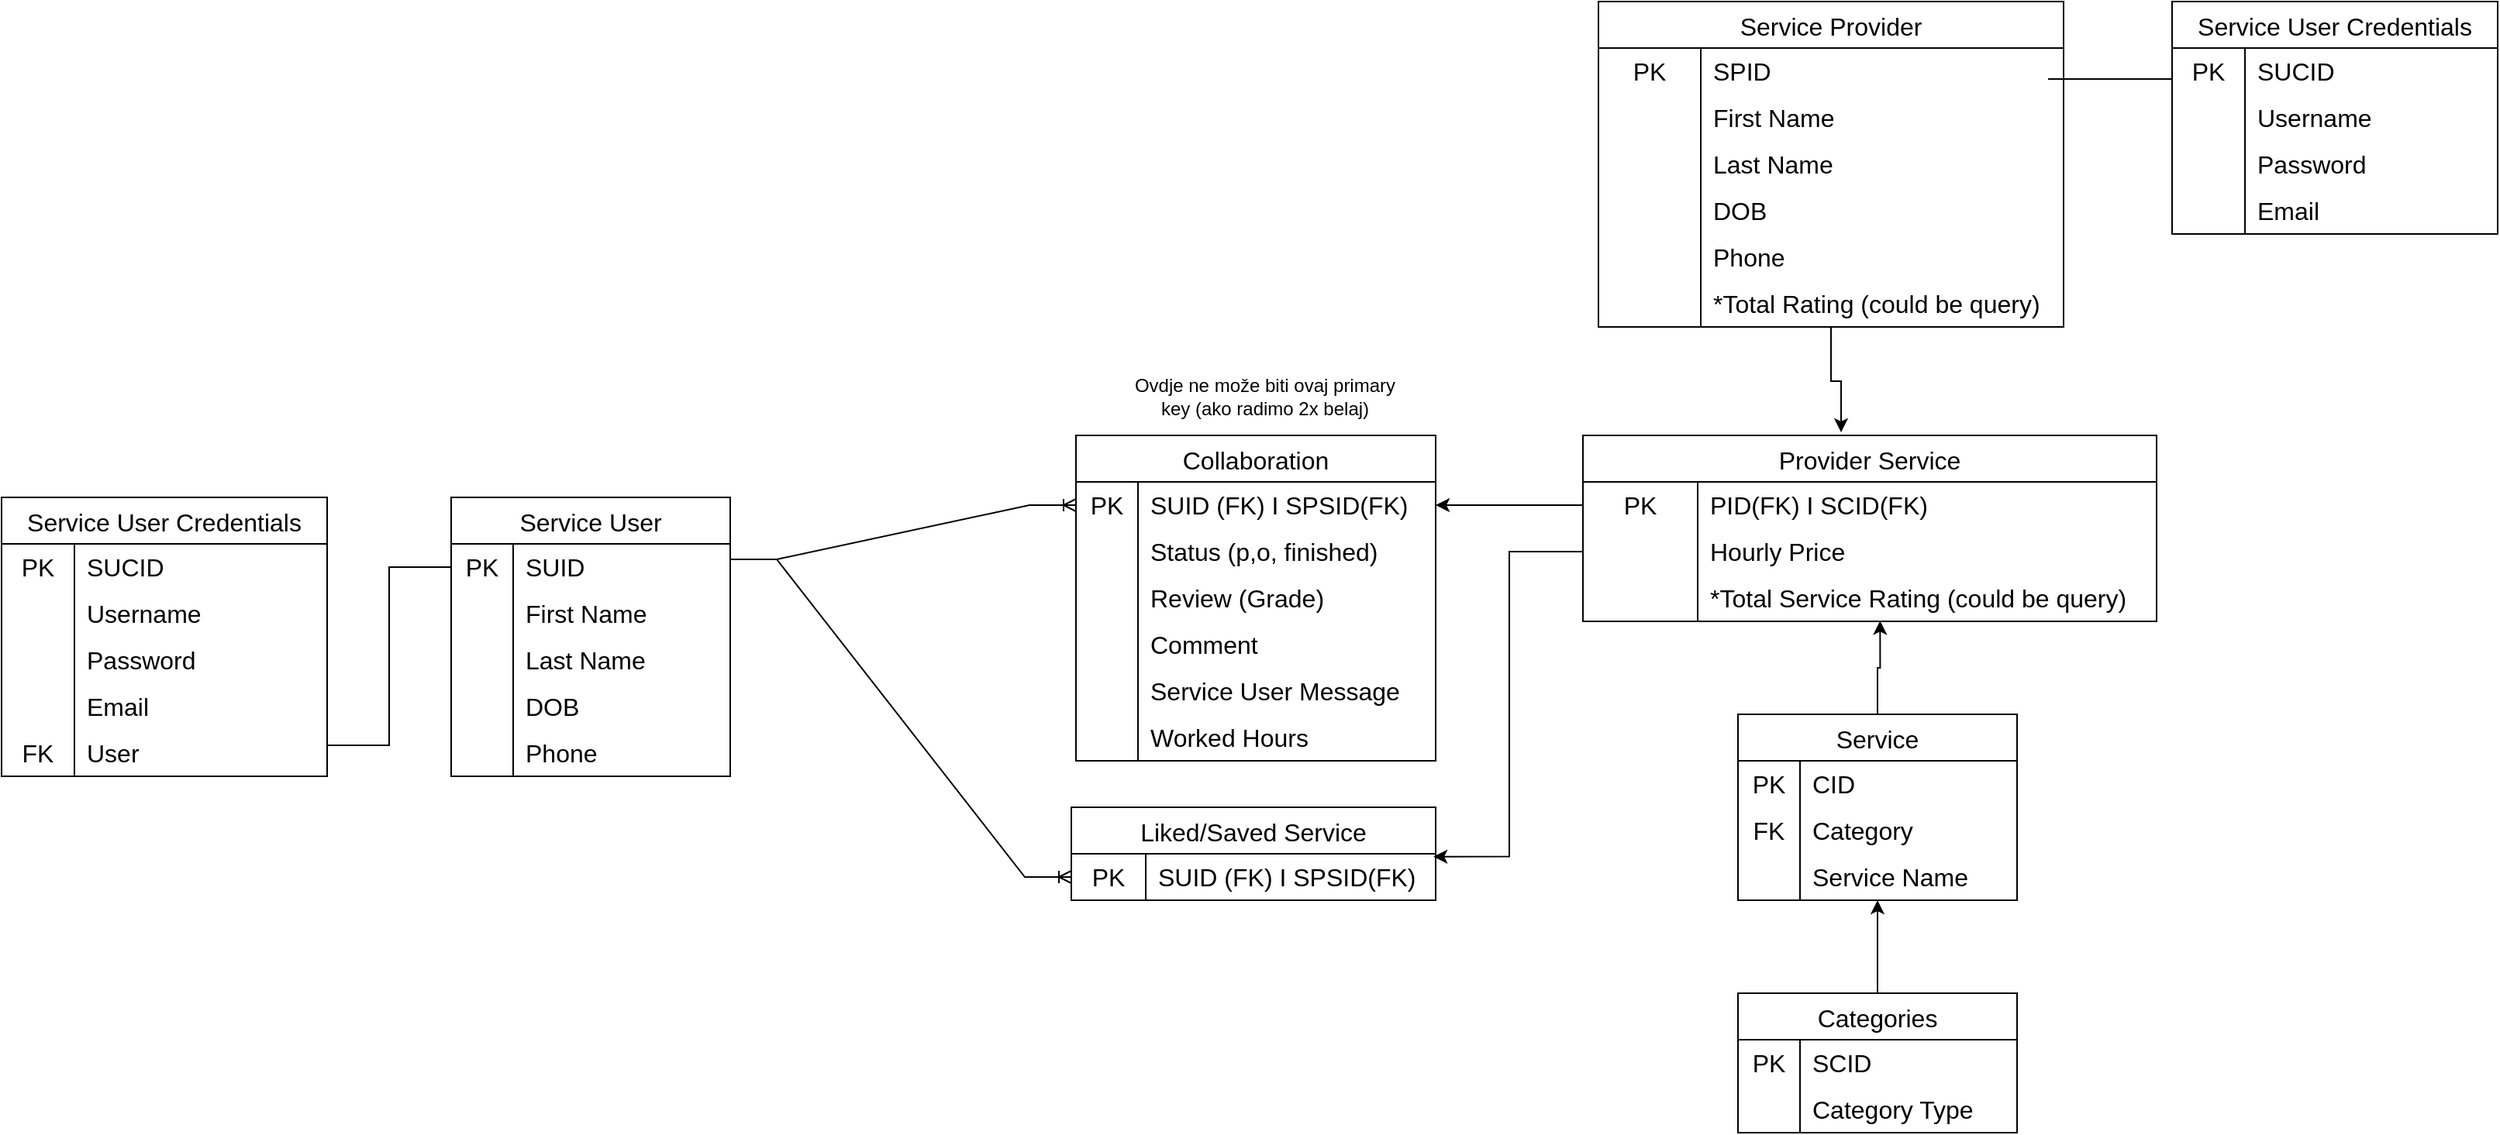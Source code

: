 <mxfile version="24.2.1" type="github">
  <diagram name="Page-1" id="pP7_ewWohEWiiuxiV4lQ">
    <mxGraphModel dx="2537" dy="878" grid="1" gridSize="10" guides="1" tooltips="1" connect="1" arrows="1" fold="1" page="1" pageScale="1" pageWidth="850" pageHeight="1100" math="0" shadow="0">
      <root>
        <mxCell id="0" />
        <mxCell id="1" parent="0" />
        <mxCell id="aMbDUAloe1_uIRCToHDc-1" value="Service User" style="shape=table;startSize=30;container=1;collapsible=0;childLayout=tableLayout;fixedRows=1;rowLines=0;fontStyle=0;strokeColor=default;fontSize=16;" parent="1" vertex="1">
          <mxGeometry x="-120" y="320" width="180" height="180" as="geometry" />
        </mxCell>
        <mxCell id="aMbDUAloe1_uIRCToHDc-2" value="" style="shape=tableRow;horizontal=0;startSize=0;swimlaneHead=0;swimlaneBody=0;top=0;left=0;bottom=0;right=0;collapsible=0;dropTarget=0;fillColor=none;points=[[0,0.5],[1,0.5]];portConstraint=eastwest;strokeColor=inherit;fontSize=16;" parent="aMbDUAloe1_uIRCToHDc-1" vertex="1">
          <mxGeometry y="30" width="180" height="30" as="geometry" />
        </mxCell>
        <mxCell id="aMbDUAloe1_uIRCToHDc-3" value="PK" style="shape=partialRectangle;html=1;whiteSpace=wrap;connectable=0;fillColor=none;top=0;left=0;bottom=0;right=0;overflow=hidden;pointerEvents=1;strokeColor=inherit;fontSize=16;" parent="aMbDUAloe1_uIRCToHDc-2" vertex="1">
          <mxGeometry width="40" height="30" as="geometry">
            <mxRectangle width="40" height="30" as="alternateBounds" />
          </mxGeometry>
        </mxCell>
        <mxCell id="aMbDUAloe1_uIRCToHDc-4" value="SUID" style="shape=partialRectangle;html=1;whiteSpace=wrap;connectable=0;fillColor=none;top=0;left=0;bottom=0;right=0;align=left;spacingLeft=6;overflow=hidden;strokeColor=inherit;fontSize=16;" parent="aMbDUAloe1_uIRCToHDc-2" vertex="1">
          <mxGeometry x="40" width="140" height="30" as="geometry">
            <mxRectangle width="140" height="30" as="alternateBounds" />
          </mxGeometry>
        </mxCell>
        <mxCell id="aMbDUAloe1_uIRCToHDc-5" value="" style="shape=tableRow;horizontal=0;startSize=0;swimlaneHead=0;swimlaneBody=0;top=0;left=0;bottom=0;right=0;collapsible=0;dropTarget=0;fillColor=none;points=[[0,0.5],[1,0.5]];portConstraint=eastwest;strokeColor=inherit;fontSize=16;" parent="aMbDUAloe1_uIRCToHDc-1" vertex="1">
          <mxGeometry y="60" width="180" height="30" as="geometry" />
        </mxCell>
        <mxCell id="aMbDUAloe1_uIRCToHDc-6" value="" style="shape=partialRectangle;html=1;whiteSpace=wrap;connectable=0;fillColor=none;top=0;left=0;bottom=0;right=0;overflow=hidden;strokeColor=inherit;fontSize=16;" parent="aMbDUAloe1_uIRCToHDc-5" vertex="1">
          <mxGeometry width="40" height="30" as="geometry">
            <mxRectangle width="40" height="30" as="alternateBounds" />
          </mxGeometry>
        </mxCell>
        <mxCell id="aMbDUAloe1_uIRCToHDc-7" value="First Name" style="shape=partialRectangle;html=1;whiteSpace=wrap;connectable=0;fillColor=none;top=0;left=0;bottom=0;right=0;align=left;spacingLeft=6;overflow=hidden;strokeColor=inherit;fontSize=16;" parent="aMbDUAloe1_uIRCToHDc-5" vertex="1">
          <mxGeometry x="40" width="140" height="30" as="geometry">
            <mxRectangle width="140" height="30" as="alternateBounds" />
          </mxGeometry>
        </mxCell>
        <mxCell id="aMbDUAloe1_uIRCToHDc-8" value="" style="shape=tableRow;horizontal=0;startSize=0;swimlaneHead=0;swimlaneBody=0;top=0;left=0;bottom=0;right=0;collapsible=0;dropTarget=0;fillColor=none;points=[[0,0.5],[1,0.5]];portConstraint=eastwest;strokeColor=inherit;fontSize=16;" parent="aMbDUAloe1_uIRCToHDc-1" vertex="1">
          <mxGeometry y="90" width="180" height="30" as="geometry" />
        </mxCell>
        <mxCell id="aMbDUAloe1_uIRCToHDc-9" value="" style="shape=partialRectangle;html=1;whiteSpace=wrap;connectable=0;fillColor=none;top=0;left=0;bottom=0;right=0;overflow=hidden;strokeColor=inherit;fontSize=16;" parent="aMbDUAloe1_uIRCToHDc-8" vertex="1">
          <mxGeometry width="40" height="30" as="geometry">
            <mxRectangle width="40" height="30" as="alternateBounds" />
          </mxGeometry>
        </mxCell>
        <mxCell id="aMbDUAloe1_uIRCToHDc-10" value="Last Name" style="shape=partialRectangle;html=1;whiteSpace=wrap;connectable=0;fillColor=none;top=0;left=0;bottom=0;right=0;align=left;spacingLeft=6;overflow=hidden;strokeColor=inherit;fontSize=16;" parent="aMbDUAloe1_uIRCToHDc-8" vertex="1">
          <mxGeometry x="40" width="140" height="30" as="geometry">
            <mxRectangle width="140" height="30" as="alternateBounds" />
          </mxGeometry>
        </mxCell>
        <mxCell id="aMbDUAloe1_uIRCToHDc-160" value="" style="shape=tableRow;horizontal=0;startSize=0;swimlaneHead=0;swimlaneBody=0;top=0;left=0;bottom=0;right=0;collapsible=0;dropTarget=0;fillColor=none;points=[[0,0.5],[1,0.5]];portConstraint=eastwest;strokeColor=inherit;fontSize=16;" parent="aMbDUAloe1_uIRCToHDc-1" vertex="1">
          <mxGeometry y="120" width="180" height="30" as="geometry" />
        </mxCell>
        <mxCell id="aMbDUAloe1_uIRCToHDc-161" value="" style="shape=partialRectangle;html=1;whiteSpace=wrap;connectable=0;fillColor=none;top=0;left=0;bottom=0;right=0;overflow=hidden;strokeColor=inherit;fontSize=16;" parent="aMbDUAloe1_uIRCToHDc-160" vertex="1">
          <mxGeometry width="40" height="30" as="geometry">
            <mxRectangle width="40" height="30" as="alternateBounds" />
          </mxGeometry>
        </mxCell>
        <mxCell id="aMbDUAloe1_uIRCToHDc-162" value="DOB" style="shape=partialRectangle;html=1;whiteSpace=wrap;connectable=0;fillColor=none;top=0;left=0;bottom=0;right=0;align=left;spacingLeft=6;overflow=hidden;strokeColor=inherit;fontSize=16;" parent="aMbDUAloe1_uIRCToHDc-160" vertex="1">
          <mxGeometry x="40" width="140" height="30" as="geometry">
            <mxRectangle width="140" height="30" as="alternateBounds" />
          </mxGeometry>
        </mxCell>
        <mxCell id="aMbDUAloe1_uIRCToHDc-180" style="shape=tableRow;horizontal=0;startSize=0;swimlaneHead=0;swimlaneBody=0;top=0;left=0;bottom=0;right=0;collapsible=0;dropTarget=0;fillColor=none;points=[[0,0.5],[1,0.5]];portConstraint=eastwest;strokeColor=inherit;fontSize=16;" parent="aMbDUAloe1_uIRCToHDc-1" vertex="1">
          <mxGeometry y="150" width="180" height="30" as="geometry" />
        </mxCell>
        <mxCell id="aMbDUAloe1_uIRCToHDc-181" style="shape=partialRectangle;html=1;whiteSpace=wrap;connectable=0;fillColor=none;top=0;left=0;bottom=0;right=0;overflow=hidden;strokeColor=inherit;fontSize=16;" parent="aMbDUAloe1_uIRCToHDc-180" vertex="1">
          <mxGeometry width="40" height="30" as="geometry">
            <mxRectangle width="40" height="30" as="alternateBounds" />
          </mxGeometry>
        </mxCell>
        <mxCell id="aMbDUAloe1_uIRCToHDc-182" value="Phone" style="shape=partialRectangle;html=1;whiteSpace=wrap;connectable=0;fillColor=none;top=0;left=0;bottom=0;right=0;align=left;spacingLeft=6;overflow=hidden;strokeColor=inherit;fontSize=16;" parent="aMbDUAloe1_uIRCToHDc-180" vertex="1">
          <mxGeometry x="40" width="140" height="30" as="geometry">
            <mxRectangle width="140" height="30" as="alternateBounds" />
          </mxGeometry>
        </mxCell>
        <mxCell id="aMbDUAloe1_uIRCToHDc-11" value="Service Provider" style="shape=table;startSize=30;container=1;collapsible=0;childLayout=tableLayout;fixedRows=1;rowLines=0;fontStyle=0;strokeColor=default;fontSize=16;" parent="1" vertex="1">
          <mxGeometry x="620" width="300" height="210" as="geometry" />
        </mxCell>
        <mxCell id="aMbDUAloe1_uIRCToHDc-12" value="" style="shape=tableRow;horizontal=0;startSize=0;swimlaneHead=0;swimlaneBody=0;top=0;left=0;bottom=0;right=0;collapsible=0;dropTarget=0;fillColor=none;points=[[0,0.5],[1,0.5]];portConstraint=eastwest;strokeColor=inherit;fontSize=16;" parent="aMbDUAloe1_uIRCToHDc-11" vertex="1">
          <mxGeometry y="30" width="300" height="30" as="geometry" />
        </mxCell>
        <mxCell id="aMbDUAloe1_uIRCToHDc-13" value="PK" style="shape=partialRectangle;html=1;whiteSpace=wrap;connectable=0;fillColor=none;top=0;left=0;bottom=0;right=0;overflow=hidden;pointerEvents=1;strokeColor=inherit;fontSize=16;" parent="aMbDUAloe1_uIRCToHDc-12" vertex="1">
          <mxGeometry width="66" height="30" as="geometry">
            <mxRectangle width="66" height="30" as="alternateBounds" />
          </mxGeometry>
        </mxCell>
        <mxCell id="aMbDUAloe1_uIRCToHDc-14" value="SPID" style="shape=partialRectangle;html=1;whiteSpace=wrap;connectable=0;fillColor=none;top=0;left=0;bottom=0;right=0;align=left;spacingLeft=6;overflow=hidden;strokeColor=inherit;fontSize=16;" parent="aMbDUAloe1_uIRCToHDc-12" vertex="1">
          <mxGeometry x="66" width="234" height="30" as="geometry">
            <mxRectangle width="234" height="30" as="alternateBounds" />
          </mxGeometry>
        </mxCell>
        <mxCell id="aMbDUAloe1_uIRCToHDc-15" value="" style="shape=tableRow;horizontal=0;startSize=0;swimlaneHead=0;swimlaneBody=0;top=0;left=0;bottom=0;right=0;collapsible=0;dropTarget=0;fillColor=none;points=[[0,0.5],[1,0.5]];portConstraint=eastwest;strokeColor=inherit;fontSize=16;" parent="aMbDUAloe1_uIRCToHDc-11" vertex="1">
          <mxGeometry y="60" width="300" height="30" as="geometry" />
        </mxCell>
        <mxCell id="aMbDUAloe1_uIRCToHDc-16" value="" style="shape=partialRectangle;html=1;whiteSpace=wrap;connectable=0;fillColor=none;top=0;left=0;bottom=0;right=0;overflow=hidden;strokeColor=inherit;fontSize=16;" parent="aMbDUAloe1_uIRCToHDc-15" vertex="1">
          <mxGeometry width="66" height="30" as="geometry">
            <mxRectangle width="66" height="30" as="alternateBounds" />
          </mxGeometry>
        </mxCell>
        <mxCell id="aMbDUAloe1_uIRCToHDc-17" value="First Name" style="shape=partialRectangle;html=1;whiteSpace=wrap;connectable=0;fillColor=none;top=0;left=0;bottom=0;right=0;align=left;spacingLeft=6;overflow=hidden;strokeColor=inherit;fontSize=16;" parent="aMbDUAloe1_uIRCToHDc-15" vertex="1">
          <mxGeometry x="66" width="234" height="30" as="geometry">
            <mxRectangle width="234" height="30" as="alternateBounds" />
          </mxGeometry>
        </mxCell>
        <mxCell id="aMbDUAloe1_uIRCToHDc-18" value="" style="shape=tableRow;horizontal=0;startSize=0;swimlaneHead=0;swimlaneBody=0;top=0;left=0;bottom=0;right=0;collapsible=0;dropTarget=0;fillColor=none;points=[[0,0.5],[1,0.5]];portConstraint=eastwest;strokeColor=inherit;fontSize=16;" parent="aMbDUAloe1_uIRCToHDc-11" vertex="1">
          <mxGeometry y="90" width="300" height="30" as="geometry" />
        </mxCell>
        <mxCell id="aMbDUAloe1_uIRCToHDc-19" value="" style="shape=partialRectangle;html=1;whiteSpace=wrap;connectable=0;fillColor=none;top=0;left=0;bottom=0;right=0;overflow=hidden;strokeColor=inherit;fontSize=16;" parent="aMbDUAloe1_uIRCToHDc-18" vertex="1">
          <mxGeometry width="66" height="30" as="geometry">
            <mxRectangle width="66" height="30" as="alternateBounds" />
          </mxGeometry>
        </mxCell>
        <mxCell id="aMbDUAloe1_uIRCToHDc-20" value="Last Name" style="shape=partialRectangle;html=1;whiteSpace=wrap;connectable=0;fillColor=none;top=0;left=0;bottom=0;right=0;align=left;spacingLeft=6;overflow=hidden;strokeColor=inherit;fontSize=16;" parent="aMbDUAloe1_uIRCToHDc-18" vertex="1">
          <mxGeometry x="66" width="234" height="30" as="geometry">
            <mxRectangle width="234" height="30" as="alternateBounds" />
          </mxGeometry>
        </mxCell>
        <mxCell id="aMbDUAloe1_uIRCToHDc-259" style="shape=tableRow;horizontal=0;startSize=0;swimlaneHead=0;swimlaneBody=0;top=0;left=0;bottom=0;right=0;collapsible=0;dropTarget=0;fillColor=none;points=[[0,0.5],[1,0.5]];portConstraint=eastwest;strokeColor=inherit;fontSize=16;" parent="aMbDUAloe1_uIRCToHDc-11" vertex="1">
          <mxGeometry y="120" width="300" height="30" as="geometry" />
        </mxCell>
        <mxCell id="aMbDUAloe1_uIRCToHDc-260" style="shape=partialRectangle;html=1;whiteSpace=wrap;connectable=0;fillColor=none;top=0;left=0;bottom=0;right=0;overflow=hidden;strokeColor=inherit;fontSize=16;" parent="aMbDUAloe1_uIRCToHDc-259" vertex="1">
          <mxGeometry width="66" height="30" as="geometry">
            <mxRectangle width="66" height="30" as="alternateBounds" />
          </mxGeometry>
        </mxCell>
        <mxCell id="aMbDUAloe1_uIRCToHDc-261" value="DOB" style="shape=partialRectangle;html=1;whiteSpace=wrap;connectable=0;fillColor=none;top=0;left=0;bottom=0;right=0;align=left;spacingLeft=6;overflow=hidden;strokeColor=inherit;fontSize=16;" parent="aMbDUAloe1_uIRCToHDc-259" vertex="1">
          <mxGeometry x="66" width="234" height="30" as="geometry">
            <mxRectangle width="234" height="30" as="alternateBounds" />
          </mxGeometry>
        </mxCell>
        <mxCell id="aMbDUAloe1_uIRCToHDc-262" style="shape=tableRow;horizontal=0;startSize=0;swimlaneHead=0;swimlaneBody=0;top=0;left=0;bottom=0;right=0;collapsible=0;dropTarget=0;fillColor=none;points=[[0,0.5],[1,0.5]];portConstraint=eastwest;strokeColor=inherit;fontSize=16;" parent="aMbDUAloe1_uIRCToHDc-11" vertex="1">
          <mxGeometry y="150" width="300" height="30" as="geometry" />
        </mxCell>
        <mxCell id="aMbDUAloe1_uIRCToHDc-263" style="shape=partialRectangle;html=1;whiteSpace=wrap;connectable=0;fillColor=none;top=0;left=0;bottom=0;right=0;overflow=hidden;strokeColor=inherit;fontSize=16;" parent="aMbDUAloe1_uIRCToHDc-262" vertex="1">
          <mxGeometry width="66" height="30" as="geometry">
            <mxRectangle width="66" height="30" as="alternateBounds" />
          </mxGeometry>
        </mxCell>
        <mxCell id="aMbDUAloe1_uIRCToHDc-264" value="Phone" style="shape=partialRectangle;html=1;whiteSpace=wrap;connectable=0;fillColor=none;top=0;left=0;bottom=0;right=0;align=left;spacingLeft=6;overflow=hidden;strokeColor=inherit;fontSize=16;" parent="aMbDUAloe1_uIRCToHDc-262" vertex="1">
          <mxGeometry x="66" width="234" height="30" as="geometry">
            <mxRectangle width="234" height="30" as="alternateBounds" />
          </mxGeometry>
        </mxCell>
        <mxCell id="aMbDUAloe1_uIRCToHDc-265" style="shape=tableRow;horizontal=0;startSize=0;swimlaneHead=0;swimlaneBody=0;top=0;left=0;bottom=0;right=0;collapsible=0;dropTarget=0;fillColor=none;points=[[0,0.5],[1,0.5]];portConstraint=eastwest;strokeColor=inherit;fontSize=16;" parent="aMbDUAloe1_uIRCToHDc-11" vertex="1">
          <mxGeometry y="180" width="300" height="30" as="geometry" />
        </mxCell>
        <mxCell id="aMbDUAloe1_uIRCToHDc-266" style="shape=partialRectangle;html=1;whiteSpace=wrap;connectable=0;fillColor=none;top=0;left=0;bottom=0;right=0;overflow=hidden;strokeColor=inherit;fontSize=16;" parent="aMbDUAloe1_uIRCToHDc-265" vertex="1">
          <mxGeometry width="66" height="30" as="geometry">
            <mxRectangle width="66" height="30" as="alternateBounds" />
          </mxGeometry>
        </mxCell>
        <mxCell id="aMbDUAloe1_uIRCToHDc-267" value="*Total Rating (could be query)" style="shape=partialRectangle;html=1;whiteSpace=wrap;connectable=0;fillColor=none;top=0;left=0;bottom=0;right=0;align=left;spacingLeft=6;overflow=hidden;strokeColor=inherit;fontSize=16;" parent="aMbDUAloe1_uIRCToHDc-265" vertex="1">
          <mxGeometry x="66" width="234" height="30" as="geometry">
            <mxRectangle width="234" height="30" as="alternateBounds" />
          </mxGeometry>
        </mxCell>
        <mxCell id="aMbDUAloe1_uIRCToHDc-34" value="Categories" style="shape=table;startSize=30;container=1;collapsible=0;childLayout=tableLayout;fixedRows=1;rowLines=0;fontStyle=0;strokeColor=default;fontSize=16;" parent="1" vertex="1">
          <mxGeometry x="710" y="640" width="180" height="90" as="geometry" />
        </mxCell>
        <mxCell id="aMbDUAloe1_uIRCToHDc-35" value="" style="shape=tableRow;horizontal=0;startSize=0;swimlaneHead=0;swimlaneBody=0;top=0;left=0;bottom=0;right=0;collapsible=0;dropTarget=0;fillColor=none;points=[[0,0.5],[1,0.5]];portConstraint=eastwest;strokeColor=inherit;fontSize=16;" parent="aMbDUAloe1_uIRCToHDc-34" vertex="1">
          <mxGeometry y="30" width="180" height="30" as="geometry" />
        </mxCell>
        <mxCell id="aMbDUAloe1_uIRCToHDc-36" value="PK" style="shape=partialRectangle;html=1;whiteSpace=wrap;connectable=0;fillColor=none;top=0;left=0;bottom=0;right=0;overflow=hidden;pointerEvents=1;strokeColor=inherit;fontSize=16;" parent="aMbDUAloe1_uIRCToHDc-35" vertex="1">
          <mxGeometry width="40" height="30" as="geometry">
            <mxRectangle width="40" height="30" as="alternateBounds" />
          </mxGeometry>
        </mxCell>
        <mxCell id="aMbDUAloe1_uIRCToHDc-37" value="SCID" style="shape=partialRectangle;html=1;whiteSpace=wrap;connectable=0;fillColor=none;top=0;left=0;bottom=0;right=0;align=left;spacingLeft=6;overflow=hidden;strokeColor=inherit;fontSize=16;" parent="aMbDUAloe1_uIRCToHDc-35" vertex="1">
          <mxGeometry x="40" width="140" height="30" as="geometry">
            <mxRectangle width="140" height="30" as="alternateBounds" />
          </mxGeometry>
        </mxCell>
        <mxCell id="aMbDUAloe1_uIRCToHDc-38" value="" style="shape=tableRow;horizontal=0;startSize=0;swimlaneHead=0;swimlaneBody=0;top=0;left=0;bottom=0;right=0;collapsible=0;dropTarget=0;fillColor=none;points=[[0,0.5],[1,0.5]];portConstraint=eastwest;strokeColor=inherit;fontSize=16;" parent="aMbDUAloe1_uIRCToHDc-34" vertex="1">
          <mxGeometry y="60" width="180" height="30" as="geometry" />
        </mxCell>
        <mxCell id="aMbDUAloe1_uIRCToHDc-39" value="" style="shape=partialRectangle;html=1;whiteSpace=wrap;connectable=0;fillColor=none;top=0;left=0;bottom=0;right=0;overflow=hidden;strokeColor=inherit;fontSize=16;" parent="aMbDUAloe1_uIRCToHDc-38" vertex="1">
          <mxGeometry width="40" height="30" as="geometry">
            <mxRectangle width="40" height="30" as="alternateBounds" />
          </mxGeometry>
        </mxCell>
        <mxCell id="aMbDUAloe1_uIRCToHDc-40" value="Category Type" style="shape=partialRectangle;html=1;whiteSpace=wrap;connectable=0;fillColor=none;top=0;left=0;bottom=0;right=0;align=left;spacingLeft=6;overflow=hidden;strokeColor=inherit;fontSize=16;" parent="aMbDUAloe1_uIRCToHDc-38" vertex="1">
          <mxGeometry x="40" width="140" height="30" as="geometry">
            <mxRectangle width="140" height="30" as="alternateBounds" />
          </mxGeometry>
        </mxCell>
        <mxCell id="aMbDUAloe1_uIRCToHDc-55" value="Provider Service" style="shape=table;startSize=30;container=1;collapsible=0;childLayout=tableLayout;fixedRows=1;rowLines=0;fontStyle=0;strokeColor=default;fontSize=16;" parent="1" vertex="1">
          <mxGeometry x="610" y="280" width="370" height="120" as="geometry" />
        </mxCell>
        <mxCell id="aMbDUAloe1_uIRCToHDc-56" value="" style="shape=tableRow;horizontal=0;startSize=0;swimlaneHead=0;swimlaneBody=0;top=0;left=0;bottom=0;right=0;collapsible=0;dropTarget=0;fillColor=none;points=[[0,0.5],[1,0.5]];portConstraint=eastwest;strokeColor=inherit;fontSize=16;" parent="aMbDUAloe1_uIRCToHDc-55" vertex="1">
          <mxGeometry y="30" width="370" height="30" as="geometry" />
        </mxCell>
        <mxCell id="aMbDUAloe1_uIRCToHDc-57" value="PK" style="shape=partialRectangle;html=1;whiteSpace=wrap;connectable=0;fillColor=none;top=0;left=0;bottom=0;right=0;overflow=hidden;pointerEvents=1;strokeColor=inherit;fontSize=16;" parent="aMbDUAloe1_uIRCToHDc-56" vertex="1">
          <mxGeometry width="74" height="30" as="geometry">
            <mxRectangle width="74" height="30" as="alternateBounds" />
          </mxGeometry>
        </mxCell>
        <mxCell id="aMbDUAloe1_uIRCToHDc-58" value="PID(FK) I SCID(FK)&amp;nbsp;" style="shape=partialRectangle;html=1;whiteSpace=wrap;connectable=0;fillColor=none;top=0;left=0;bottom=0;right=0;align=left;spacingLeft=6;overflow=hidden;strokeColor=inherit;fontSize=16;" parent="aMbDUAloe1_uIRCToHDc-56" vertex="1">
          <mxGeometry x="74" width="296" height="30" as="geometry">
            <mxRectangle width="296" height="30" as="alternateBounds" />
          </mxGeometry>
        </mxCell>
        <mxCell id="aMbDUAloe1_uIRCToHDc-59" value="" style="shape=tableRow;horizontal=0;startSize=0;swimlaneHead=0;swimlaneBody=0;top=0;left=0;bottom=0;right=0;collapsible=0;dropTarget=0;fillColor=none;points=[[0,0.5],[1,0.5]];portConstraint=eastwest;strokeColor=inherit;fontSize=16;" parent="aMbDUAloe1_uIRCToHDc-55" vertex="1">
          <mxGeometry y="60" width="370" height="30" as="geometry" />
        </mxCell>
        <mxCell id="aMbDUAloe1_uIRCToHDc-60" value="" style="shape=partialRectangle;html=1;whiteSpace=wrap;connectable=0;fillColor=none;top=0;left=0;bottom=0;right=0;overflow=hidden;strokeColor=inherit;fontSize=16;" parent="aMbDUAloe1_uIRCToHDc-59" vertex="1">
          <mxGeometry width="74" height="30" as="geometry">
            <mxRectangle width="74" height="30" as="alternateBounds" />
          </mxGeometry>
        </mxCell>
        <mxCell id="aMbDUAloe1_uIRCToHDc-61" value="Hourly Price" style="shape=partialRectangle;html=1;whiteSpace=wrap;connectable=0;fillColor=none;top=0;left=0;bottom=0;right=0;align=left;spacingLeft=6;overflow=hidden;strokeColor=inherit;fontSize=16;" parent="aMbDUAloe1_uIRCToHDc-59" vertex="1">
          <mxGeometry x="74" width="296" height="30" as="geometry">
            <mxRectangle width="296" height="30" as="alternateBounds" />
          </mxGeometry>
        </mxCell>
        <mxCell id="aMbDUAloe1_uIRCToHDc-62" value="" style="shape=tableRow;horizontal=0;startSize=0;swimlaneHead=0;swimlaneBody=0;top=0;left=0;bottom=0;right=0;collapsible=0;dropTarget=0;fillColor=none;points=[[0,0.5],[1,0.5]];portConstraint=eastwest;strokeColor=inherit;fontSize=16;" parent="aMbDUAloe1_uIRCToHDc-55" vertex="1">
          <mxGeometry y="90" width="370" height="30" as="geometry" />
        </mxCell>
        <mxCell id="aMbDUAloe1_uIRCToHDc-63" value="" style="shape=partialRectangle;html=1;whiteSpace=wrap;connectable=0;fillColor=none;top=0;left=0;bottom=0;right=0;overflow=hidden;strokeColor=inherit;fontSize=16;" parent="aMbDUAloe1_uIRCToHDc-62" vertex="1">
          <mxGeometry width="74" height="30" as="geometry">
            <mxRectangle width="74" height="30" as="alternateBounds" />
          </mxGeometry>
        </mxCell>
        <mxCell id="aMbDUAloe1_uIRCToHDc-64" value="*Total Service Rating (could be query)" style="shape=partialRectangle;html=1;whiteSpace=wrap;connectable=0;fillColor=none;top=0;left=0;bottom=0;right=0;align=left;spacingLeft=6;overflow=hidden;strokeColor=inherit;fontSize=16;" parent="aMbDUAloe1_uIRCToHDc-62" vertex="1">
          <mxGeometry x="74" width="296" height="30" as="geometry">
            <mxRectangle width="296" height="30" as="alternateBounds" />
          </mxGeometry>
        </mxCell>
        <mxCell id="aMbDUAloe1_uIRCToHDc-65" style="edgeStyle=orthogonalEdgeStyle;rounded=0;orthogonalLoop=1;jettySize=auto;html=1;entryX=0.45;entryY=-0.017;entryDx=0;entryDy=0;entryPerimeter=0;" parent="1" source="aMbDUAloe1_uIRCToHDc-11" target="aMbDUAloe1_uIRCToHDc-55" edge="1">
          <mxGeometry relative="1" as="geometry" />
        </mxCell>
        <mxCell id="aMbDUAloe1_uIRCToHDc-67" value="Liked/Saved Service" style="shape=table;startSize=30;container=1;collapsible=0;childLayout=tableLayout;fixedRows=1;rowLines=0;fontStyle=0;strokeColor=default;fontSize=16;" parent="1" vertex="1">
          <mxGeometry x="280" y="520" width="235" height="60.0" as="geometry" />
        </mxCell>
        <mxCell id="aMbDUAloe1_uIRCToHDc-68" value="" style="shape=tableRow;horizontal=0;startSize=0;swimlaneHead=0;swimlaneBody=0;top=0;left=0;bottom=0;right=0;collapsible=0;dropTarget=0;fillColor=none;points=[[0,0.5],[1,0.5]];portConstraint=eastwest;strokeColor=inherit;fontSize=16;" parent="aMbDUAloe1_uIRCToHDc-67" vertex="1">
          <mxGeometry y="30" width="235" height="30" as="geometry" />
        </mxCell>
        <mxCell id="aMbDUAloe1_uIRCToHDc-69" value="PK" style="shape=partialRectangle;html=1;whiteSpace=wrap;connectable=0;fillColor=none;top=0;left=0;bottom=0;right=0;overflow=hidden;pointerEvents=1;strokeColor=inherit;fontSize=16;" parent="aMbDUAloe1_uIRCToHDc-68" vertex="1">
          <mxGeometry width="48" height="30" as="geometry">
            <mxRectangle width="48" height="30" as="alternateBounds" />
          </mxGeometry>
        </mxCell>
        <mxCell id="aMbDUAloe1_uIRCToHDc-70" value="SUID (FK) I SPSID(FK)" style="shape=partialRectangle;html=1;whiteSpace=wrap;connectable=0;fillColor=none;top=0;left=0;bottom=0;right=0;align=left;spacingLeft=6;overflow=hidden;strokeColor=inherit;fontSize=16;" parent="aMbDUAloe1_uIRCToHDc-68" vertex="1">
          <mxGeometry x="48" width="187" height="30" as="geometry">
            <mxRectangle width="187" height="30" as="alternateBounds" />
          </mxGeometry>
        </mxCell>
        <mxCell id="aMbDUAloe1_uIRCToHDc-80" value="Collaboration" style="shape=table;startSize=30;container=1;collapsible=0;childLayout=tableLayout;fixedRows=1;rowLines=0;fontStyle=0;strokeColor=default;fontSize=16;" parent="1" vertex="1">
          <mxGeometry x="283" y="280" width="232" height="210" as="geometry" />
        </mxCell>
        <mxCell id="aMbDUAloe1_uIRCToHDc-81" value="" style="shape=tableRow;horizontal=0;startSize=0;swimlaneHead=0;swimlaneBody=0;top=0;left=0;bottom=0;right=0;collapsible=0;dropTarget=0;fillColor=none;points=[[0,0.5],[1,0.5]];portConstraint=eastwest;strokeColor=inherit;fontSize=16;" parent="aMbDUAloe1_uIRCToHDc-80" vertex="1">
          <mxGeometry y="30" width="232" height="30" as="geometry" />
        </mxCell>
        <mxCell id="aMbDUAloe1_uIRCToHDc-82" value="PK" style="shape=partialRectangle;html=1;whiteSpace=wrap;connectable=0;fillColor=none;top=0;left=0;bottom=0;right=0;overflow=hidden;pointerEvents=1;strokeColor=inherit;fontSize=16;" parent="aMbDUAloe1_uIRCToHDc-81" vertex="1">
          <mxGeometry width="40" height="30" as="geometry">
            <mxRectangle width="40" height="30" as="alternateBounds" />
          </mxGeometry>
        </mxCell>
        <mxCell id="aMbDUAloe1_uIRCToHDc-83" value="SUID (FK) I SPSID(FK)" style="shape=partialRectangle;html=1;whiteSpace=wrap;connectable=0;fillColor=none;top=0;left=0;bottom=0;right=0;align=left;spacingLeft=6;overflow=hidden;strokeColor=inherit;fontSize=16;" parent="aMbDUAloe1_uIRCToHDc-81" vertex="1">
          <mxGeometry x="40" width="192" height="30" as="geometry">
            <mxRectangle width="192" height="30" as="alternateBounds" />
          </mxGeometry>
        </mxCell>
        <mxCell id="aMbDUAloe1_uIRCToHDc-84" value="" style="shape=tableRow;horizontal=0;startSize=0;swimlaneHead=0;swimlaneBody=0;top=0;left=0;bottom=0;right=0;collapsible=0;dropTarget=0;fillColor=none;points=[[0,0.5],[1,0.5]];portConstraint=eastwest;strokeColor=inherit;fontSize=16;" parent="aMbDUAloe1_uIRCToHDc-80" vertex="1">
          <mxGeometry y="60" width="232" height="30" as="geometry" />
        </mxCell>
        <mxCell id="aMbDUAloe1_uIRCToHDc-85" value="" style="shape=partialRectangle;html=1;whiteSpace=wrap;connectable=0;fillColor=none;top=0;left=0;bottom=0;right=0;overflow=hidden;strokeColor=inherit;fontSize=16;" parent="aMbDUAloe1_uIRCToHDc-84" vertex="1">
          <mxGeometry width="40" height="30" as="geometry">
            <mxRectangle width="40" height="30" as="alternateBounds" />
          </mxGeometry>
        </mxCell>
        <mxCell id="aMbDUAloe1_uIRCToHDc-86" value="Status (p,o, finished)" style="shape=partialRectangle;html=1;whiteSpace=wrap;connectable=0;fillColor=none;top=0;left=0;bottom=0;right=0;align=left;spacingLeft=6;overflow=hidden;strokeColor=inherit;fontSize=16;" parent="aMbDUAloe1_uIRCToHDc-84" vertex="1">
          <mxGeometry x="40" width="192" height="30" as="geometry">
            <mxRectangle width="192" height="30" as="alternateBounds" />
          </mxGeometry>
        </mxCell>
        <mxCell id="aMbDUAloe1_uIRCToHDc-87" value="" style="shape=tableRow;horizontal=0;startSize=0;swimlaneHead=0;swimlaneBody=0;top=0;left=0;bottom=0;right=0;collapsible=0;dropTarget=0;fillColor=none;points=[[0,0.5],[1,0.5]];portConstraint=eastwest;strokeColor=inherit;fontSize=16;" parent="aMbDUAloe1_uIRCToHDc-80" vertex="1">
          <mxGeometry y="90" width="232" height="30" as="geometry" />
        </mxCell>
        <mxCell id="aMbDUAloe1_uIRCToHDc-88" value="" style="shape=partialRectangle;html=1;whiteSpace=wrap;connectable=0;fillColor=none;top=0;left=0;bottom=0;right=0;overflow=hidden;strokeColor=inherit;fontSize=16;" parent="aMbDUAloe1_uIRCToHDc-87" vertex="1">
          <mxGeometry width="40" height="30" as="geometry">
            <mxRectangle width="40" height="30" as="alternateBounds" />
          </mxGeometry>
        </mxCell>
        <mxCell id="aMbDUAloe1_uIRCToHDc-89" value="Review (Grade)" style="shape=partialRectangle;html=1;whiteSpace=wrap;connectable=0;fillColor=none;top=0;left=0;bottom=0;right=0;align=left;spacingLeft=6;overflow=hidden;strokeColor=inherit;fontSize=16;" parent="aMbDUAloe1_uIRCToHDc-87" vertex="1">
          <mxGeometry x="40" width="192" height="30" as="geometry">
            <mxRectangle width="192" height="30" as="alternateBounds" />
          </mxGeometry>
        </mxCell>
        <mxCell id="aMbDUAloe1_uIRCToHDc-93" value="" style="shape=tableRow;horizontal=0;startSize=0;swimlaneHead=0;swimlaneBody=0;top=0;left=0;bottom=0;right=0;collapsible=0;dropTarget=0;fillColor=none;points=[[0,0.5],[1,0.5]];portConstraint=eastwest;strokeColor=inherit;fontSize=16;" parent="aMbDUAloe1_uIRCToHDc-80" vertex="1">
          <mxGeometry y="120" width="232" height="30" as="geometry" />
        </mxCell>
        <mxCell id="aMbDUAloe1_uIRCToHDc-94" value="" style="shape=partialRectangle;html=1;whiteSpace=wrap;connectable=0;fillColor=none;top=0;left=0;bottom=0;right=0;overflow=hidden;strokeColor=inherit;fontSize=16;" parent="aMbDUAloe1_uIRCToHDc-93" vertex="1">
          <mxGeometry width="40" height="30" as="geometry">
            <mxRectangle width="40" height="30" as="alternateBounds" />
          </mxGeometry>
        </mxCell>
        <mxCell id="aMbDUAloe1_uIRCToHDc-95" value="Comment&amp;nbsp;" style="shape=partialRectangle;html=1;whiteSpace=wrap;connectable=0;fillColor=none;top=0;left=0;bottom=0;right=0;align=left;spacingLeft=6;overflow=hidden;strokeColor=inherit;fontSize=16;" parent="aMbDUAloe1_uIRCToHDc-93" vertex="1">
          <mxGeometry x="40" width="192" height="30" as="geometry">
            <mxRectangle width="192" height="30" as="alternateBounds" />
          </mxGeometry>
        </mxCell>
        <mxCell id="aMbDUAloe1_uIRCToHDc-136" value="" style="shape=tableRow;horizontal=0;startSize=0;swimlaneHead=0;swimlaneBody=0;top=0;left=0;bottom=0;right=0;collapsible=0;dropTarget=0;fillColor=none;points=[[0,0.5],[1,0.5]];portConstraint=eastwest;strokeColor=inherit;fontSize=16;" parent="aMbDUAloe1_uIRCToHDc-80" vertex="1">
          <mxGeometry y="150" width="232" height="30" as="geometry" />
        </mxCell>
        <mxCell id="aMbDUAloe1_uIRCToHDc-137" value="" style="shape=partialRectangle;html=1;whiteSpace=wrap;connectable=0;fillColor=none;top=0;left=0;bottom=0;right=0;overflow=hidden;strokeColor=inherit;fontSize=16;" parent="aMbDUAloe1_uIRCToHDc-136" vertex="1">
          <mxGeometry width="40" height="30" as="geometry">
            <mxRectangle width="40" height="30" as="alternateBounds" />
          </mxGeometry>
        </mxCell>
        <mxCell id="aMbDUAloe1_uIRCToHDc-138" value="Service User Message" style="shape=partialRectangle;html=1;whiteSpace=wrap;connectable=0;fillColor=none;top=0;left=0;bottom=0;right=0;align=left;spacingLeft=6;overflow=hidden;strokeColor=inherit;fontSize=16;" parent="aMbDUAloe1_uIRCToHDc-136" vertex="1">
          <mxGeometry x="40" width="192" height="30" as="geometry">
            <mxRectangle width="192" height="30" as="alternateBounds" />
          </mxGeometry>
        </mxCell>
        <mxCell id="aMbDUAloe1_uIRCToHDc-329" style="shape=tableRow;horizontal=0;startSize=0;swimlaneHead=0;swimlaneBody=0;top=0;left=0;bottom=0;right=0;collapsible=0;dropTarget=0;fillColor=none;points=[[0,0.5],[1,0.5]];portConstraint=eastwest;strokeColor=inherit;fontSize=16;" parent="aMbDUAloe1_uIRCToHDc-80" vertex="1">
          <mxGeometry y="180" width="232" height="30" as="geometry" />
        </mxCell>
        <mxCell id="aMbDUAloe1_uIRCToHDc-330" style="shape=partialRectangle;html=1;whiteSpace=wrap;connectable=0;fillColor=none;top=0;left=0;bottom=0;right=0;overflow=hidden;strokeColor=inherit;fontSize=16;" parent="aMbDUAloe1_uIRCToHDc-329" vertex="1">
          <mxGeometry width="40" height="30" as="geometry">
            <mxRectangle width="40" height="30" as="alternateBounds" />
          </mxGeometry>
        </mxCell>
        <mxCell id="aMbDUAloe1_uIRCToHDc-331" value="Worked Hours" style="shape=partialRectangle;html=1;whiteSpace=wrap;connectable=0;fillColor=none;top=0;left=0;bottom=0;right=0;align=left;spacingLeft=6;overflow=hidden;strokeColor=inherit;fontSize=16;" parent="aMbDUAloe1_uIRCToHDc-329" vertex="1">
          <mxGeometry x="40" width="192" height="30" as="geometry">
            <mxRectangle width="192" height="30" as="alternateBounds" />
          </mxGeometry>
        </mxCell>
        <mxCell id="aMbDUAloe1_uIRCToHDc-111" value="Service" style="shape=table;startSize=30;container=1;collapsible=0;childLayout=tableLayout;fixedRows=1;rowLines=0;fontStyle=0;strokeColor=default;fontSize=16;" parent="1" vertex="1">
          <mxGeometry x="710" y="460" width="180" height="120" as="geometry" />
        </mxCell>
        <mxCell id="aMbDUAloe1_uIRCToHDc-112" value="" style="shape=tableRow;horizontal=0;startSize=0;swimlaneHead=0;swimlaneBody=0;top=0;left=0;bottom=0;right=0;collapsible=0;dropTarget=0;fillColor=none;points=[[0,0.5],[1,0.5]];portConstraint=eastwest;strokeColor=inherit;fontSize=16;" parent="aMbDUAloe1_uIRCToHDc-111" vertex="1">
          <mxGeometry y="30" width="180" height="30" as="geometry" />
        </mxCell>
        <mxCell id="aMbDUAloe1_uIRCToHDc-113" value="PK" style="shape=partialRectangle;html=1;whiteSpace=wrap;connectable=0;fillColor=none;top=0;left=0;bottom=0;right=0;overflow=hidden;pointerEvents=1;strokeColor=inherit;fontSize=16;" parent="aMbDUAloe1_uIRCToHDc-112" vertex="1">
          <mxGeometry width="40" height="30" as="geometry">
            <mxRectangle width="40" height="30" as="alternateBounds" />
          </mxGeometry>
        </mxCell>
        <mxCell id="aMbDUAloe1_uIRCToHDc-114" value="CID" style="shape=partialRectangle;html=1;whiteSpace=wrap;connectable=0;fillColor=none;top=0;left=0;bottom=0;right=0;align=left;spacingLeft=6;overflow=hidden;strokeColor=inherit;fontSize=16;" parent="aMbDUAloe1_uIRCToHDc-112" vertex="1">
          <mxGeometry x="40" width="140" height="30" as="geometry">
            <mxRectangle width="140" height="30" as="alternateBounds" />
          </mxGeometry>
        </mxCell>
        <mxCell id="aMbDUAloe1_uIRCToHDc-115" value="" style="shape=tableRow;horizontal=0;startSize=0;swimlaneHead=0;swimlaneBody=0;top=0;left=0;bottom=0;right=0;collapsible=0;dropTarget=0;fillColor=none;points=[[0,0.5],[1,0.5]];portConstraint=eastwest;strokeColor=inherit;fontSize=16;" parent="aMbDUAloe1_uIRCToHDc-111" vertex="1">
          <mxGeometry y="60" width="180" height="30" as="geometry" />
        </mxCell>
        <mxCell id="aMbDUAloe1_uIRCToHDc-116" value="FK" style="shape=partialRectangle;html=1;whiteSpace=wrap;connectable=0;fillColor=none;top=0;left=0;bottom=0;right=0;overflow=hidden;strokeColor=inherit;fontSize=16;" parent="aMbDUAloe1_uIRCToHDc-115" vertex="1">
          <mxGeometry width="40" height="30" as="geometry">
            <mxRectangle width="40" height="30" as="alternateBounds" />
          </mxGeometry>
        </mxCell>
        <mxCell id="aMbDUAloe1_uIRCToHDc-117" value="Category" style="shape=partialRectangle;html=1;whiteSpace=wrap;connectable=0;fillColor=none;top=0;left=0;bottom=0;right=0;align=left;spacingLeft=6;overflow=hidden;strokeColor=inherit;fontSize=16;" parent="aMbDUAloe1_uIRCToHDc-115" vertex="1">
          <mxGeometry x="40" width="140" height="30" as="geometry">
            <mxRectangle width="140" height="30" as="alternateBounds" />
          </mxGeometry>
        </mxCell>
        <mxCell id="aMbDUAloe1_uIRCToHDc-118" value="" style="shape=tableRow;horizontal=0;startSize=0;swimlaneHead=0;swimlaneBody=0;top=0;left=0;bottom=0;right=0;collapsible=0;dropTarget=0;fillColor=none;points=[[0,0.5],[1,0.5]];portConstraint=eastwest;strokeColor=inherit;fontSize=16;" parent="aMbDUAloe1_uIRCToHDc-111" vertex="1">
          <mxGeometry y="90" width="180" height="30" as="geometry" />
        </mxCell>
        <mxCell id="aMbDUAloe1_uIRCToHDc-119" value="" style="shape=partialRectangle;html=1;whiteSpace=wrap;connectable=0;fillColor=none;top=0;left=0;bottom=0;right=0;overflow=hidden;strokeColor=inherit;fontSize=16;" parent="aMbDUAloe1_uIRCToHDc-118" vertex="1">
          <mxGeometry width="40" height="30" as="geometry">
            <mxRectangle width="40" height="30" as="alternateBounds" />
          </mxGeometry>
        </mxCell>
        <mxCell id="aMbDUAloe1_uIRCToHDc-120" value="Service Name" style="shape=partialRectangle;html=1;whiteSpace=wrap;connectable=0;fillColor=none;top=0;left=0;bottom=0;right=0;align=left;spacingLeft=6;overflow=hidden;strokeColor=inherit;fontSize=16;" parent="aMbDUAloe1_uIRCToHDc-118" vertex="1">
          <mxGeometry x="40" width="140" height="30" as="geometry">
            <mxRectangle width="140" height="30" as="alternateBounds" />
          </mxGeometry>
        </mxCell>
        <mxCell id="aMbDUAloe1_uIRCToHDc-122" style="edgeStyle=orthogonalEdgeStyle;rounded=0;orthogonalLoop=1;jettySize=auto;html=1;entryX=0.518;entryY=0.988;entryDx=0;entryDy=0;entryPerimeter=0;" parent="1" source="aMbDUAloe1_uIRCToHDc-111" target="aMbDUAloe1_uIRCToHDc-62" edge="1">
          <mxGeometry relative="1" as="geometry" />
        </mxCell>
        <mxCell id="aMbDUAloe1_uIRCToHDc-204" value="Service User Credentials" style="shape=table;startSize=30;container=1;collapsible=0;childLayout=tableLayout;fixedRows=1;rowLines=0;fontStyle=0;strokeColor=default;fontSize=16;" parent="1" vertex="1">
          <mxGeometry x="-410" y="320" width="210" height="180" as="geometry" />
        </mxCell>
        <mxCell id="aMbDUAloe1_uIRCToHDc-205" value="" style="shape=tableRow;horizontal=0;startSize=0;swimlaneHead=0;swimlaneBody=0;top=0;left=0;bottom=0;right=0;collapsible=0;dropTarget=0;fillColor=none;points=[[0,0.5],[1,0.5]];portConstraint=eastwest;strokeColor=inherit;fontSize=16;" parent="aMbDUAloe1_uIRCToHDc-204" vertex="1">
          <mxGeometry y="30" width="210" height="30" as="geometry" />
        </mxCell>
        <mxCell id="aMbDUAloe1_uIRCToHDc-206" value="PK" style="shape=partialRectangle;html=1;whiteSpace=wrap;connectable=0;fillColor=none;top=0;left=0;bottom=0;right=0;overflow=hidden;pointerEvents=1;strokeColor=inherit;fontSize=16;" parent="aMbDUAloe1_uIRCToHDc-205" vertex="1">
          <mxGeometry width="47" height="30" as="geometry">
            <mxRectangle width="47" height="30" as="alternateBounds" />
          </mxGeometry>
        </mxCell>
        <mxCell id="aMbDUAloe1_uIRCToHDc-207" value="SUCID" style="shape=partialRectangle;html=1;whiteSpace=wrap;connectable=0;fillColor=none;top=0;left=0;bottom=0;right=0;align=left;spacingLeft=6;overflow=hidden;strokeColor=inherit;fontSize=16;" parent="aMbDUAloe1_uIRCToHDc-205" vertex="1">
          <mxGeometry x="47" width="163" height="30" as="geometry">
            <mxRectangle width="163" height="30" as="alternateBounds" />
          </mxGeometry>
        </mxCell>
        <mxCell id="aMbDUAloe1_uIRCToHDc-208" value="" style="shape=tableRow;horizontal=0;startSize=0;swimlaneHead=0;swimlaneBody=0;top=0;left=0;bottom=0;right=0;collapsible=0;dropTarget=0;fillColor=none;points=[[0,0.5],[1,0.5]];portConstraint=eastwest;strokeColor=inherit;fontSize=16;" parent="aMbDUAloe1_uIRCToHDc-204" vertex="1">
          <mxGeometry y="60" width="210" height="30" as="geometry" />
        </mxCell>
        <mxCell id="aMbDUAloe1_uIRCToHDc-209" value="" style="shape=partialRectangle;html=1;whiteSpace=wrap;connectable=0;fillColor=none;top=0;left=0;bottom=0;right=0;overflow=hidden;strokeColor=inherit;fontSize=16;" parent="aMbDUAloe1_uIRCToHDc-208" vertex="1">
          <mxGeometry width="47" height="30" as="geometry">
            <mxRectangle width="47" height="30" as="alternateBounds" />
          </mxGeometry>
        </mxCell>
        <mxCell id="aMbDUAloe1_uIRCToHDc-210" value="Username" style="shape=partialRectangle;html=1;whiteSpace=wrap;connectable=0;fillColor=none;top=0;left=0;bottom=0;right=0;align=left;spacingLeft=6;overflow=hidden;strokeColor=inherit;fontSize=16;" parent="aMbDUAloe1_uIRCToHDc-208" vertex="1">
          <mxGeometry x="47" width="163" height="30" as="geometry">
            <mxRectangle width="163" height="30" as="alternateBounds" />
          </mxGeometry>
        </mxCell>
        <mxCell id="aMbDUAloe1_uIRCToHDc-211" value="" style="shape=tableRow;horizontal=0;startSize=0;swimlaneHead=0;swimlaneBody=0;top=0;left=0;bottom=0;right=0;collapsible=0;dropTarget=0;fillColor=none;points=[[0,0.5],[1,0.5]];portConstraint=eastwest;strokeColor=inherit;fontSize=16;" parent="aMbDUAloe1_uIRCToHDc-204" vertex="1">
          <mxGeometry y="90" width="210" height="30" as="geometry" />
        </mxCell>
        <mxCell id="aMbDUAloe1_uIRCToHDc-212" value="" style="shape=partialRectangle;html=1;whiteSpace=wrap;connectable=0;fillColor=none;top=0;left=0;bottom=0;right=0;overflow=hidden;strokeColor=inherit;fontSize=16;" parent="aMbDUAloe1_uIRCToHDc-211" vertex="1">
          <mxGeometry width="47" height="30" as="geometry">
            <mxRectangle width="47" height="30" as="alternateBounds" />
          </mxGeometry>
        </mxCell>
        <mxCell id="aMbDUAloe1_uIRCToHDc-213" value="Password" style="shape=partialRectangle;html=1;whiteSpace=wrap;connectable=0;fillColor=none;top=0;left=0;bottom=0;right=0;align=left;spacingLeft=6;overflow=hidden;strokeColor=inherit;fontSize=16;" parent="aMbDUAloe1_uIRCToHDc-211" vertex="1">
          <mxGeometry x="47" width="163" height="30" as="geometry">
            <mxRectangle width="163" height="30" as="alternateBounds" />
          </mxGeometry>
        </mxCell>
        <mxCell id="aMbDUAloe1_uIRCToHDc-214" value="" style="shape=tableRow;horizontal=0;startSize=0;swimlaneHead=0;swimlaneBody=0;top=0;left=0;bottom=0;right=0;collapsible=0;dropTarget=0;fillColor=none;points=[[0,0.5],[1,0.5]];portConstraint=eastwest;strokeColor=inherit;fontSize=16;" parent="aMbDUAloe1_uIRCToHDc-204" vertex="1">
          <mxGeometry y="120" width="210" height="30" as="geometry" />
        </mxCell>
        <mxCell id="aMbDUAloe1_uIRCToHDc-215" value="" style="shape=partialRectangle;html=1;whiteSpace=wrap;connectable=0;fillColor=none;top=0;left=0;bottom=0;right=0;overflow=hidden;strokeColor=inherit;fontSize=16;" parent="aMbDUAloe1_uIRCToHDc-214" vertex="1">
          <mxGeometry width="47" height="30" as="geometry">
            <mxRectangle width="47" height="30" as="alternateBounds" />
          </mxGeometry>
        </mxCell>
        <mxCell id="aMbDUAloe1_uIRCToHDc-216" value="Email" style="shape=partialRectangle;html=1;whiteSpace=wrap;connectable=0;fillColor=none;top=0;left=0;bottom=0;right=0;align=left;spacingLeft=6;overflow=hidden;strokeColor=inherit;fontSize=16;" parent="aMbDUAloe1_uIRCToHDc-214" vertex="1">
          <mxGeometry x="47" width="163" height="30" as="geometry">
            <mxRectangle width="163" height="30" as="alternateBounds" />
          </mxGeometry>
        </mxCell>
        <mxCell id="aMbDUAloe1_uIRCToHDc-335" style="shape=tableRow;horizontal=0;startSize=0;swimlaneHead=0;swimlaneBody=0;top=0;left=0;bottom=0;right=0;collapsible=0;dropTarget=0;fillColor=none;points=[[0,0.5],[1,0.5]];portConstraint=eastwest;strokeColor=inherit;fontSize=16;" parent="aMbDUAloe1_uIRCToHDc-204" vertex="1">
          <mxGeometry y="150" width="210" height="30" as="geometry" />
        </mxCell>
        <mxCell id="aMbDUAloe1_uIRCToHDc-336" value="FK" style="shape=partialRectangle;html=1;whiteSpace=wrap;connectable=0;fillColor=none;top=0;left=0;bottom=0;right=0;overflow=hidden;strokeColor=inherit;fontSize=16;" parent="aMbDUAloe1_uIRCToHDc-335" vertex="1">
          <mxGeometry width="47" height="30" as="geometry">
            <mxRectangle width="47" height="30" as="alternateBounds" />
          </mxGeometry>
        </mxCell>
        <mxCell id="aMbDUAloe1_uIRCToHDc-337" value="User" style="shape=partialRectangle;html=1;whiteSpace=wrap;connectable=0;fillColor=none;top=0;left=0;bottom=0;right=0;align=left;spacingLeft=6;overflow=hidden;strokeColor=inherit;fontSize=16;" parent="aMbDUAloe1_uIRCToHDc-335" vertex="1">
          <mxGeometry x="47" width="163" height="30" as="geometry">
            <mxRectangle width="163" height="30" as="alternateBounds" />
          </mxGeometry>
        </mxCell>
        <mxCell id="aMbDUAloe1_uIRCToHDc-268" value="Service User Credentials" style="shape=table;startSize=30;container=1;collapsible=0;childLayout=tableLayout;fixedRows=1;rowLines=0;fontStyle=0;strokeColor=default;fontSize=16;" parent="1" vertex="1">
          <mxGeometry x="990" width="210" height="150" as="geometry" />
        </mxCell>
        <mxCell id="aMbDUAloe1_uIRCToHDc-269" value="" style="shape=tableRow;horizontal=0;startSize=0;swimlaneHead=0;swimlaneBody=0;top=0;left=0;bottom=0;right=0;collapsible=0;dropTarget=0;fillColor=none;points=[[0,0.5],[1,0.5]];portConstraint=eastwest;strokeColor=inherit;fontSize=16;" parent="aMbDUAloe1_uIRCToHDc-268" vertex="1">
          <mxGeometry y="30" width="210" height="30" as="geometry" />
        </mxCell>
        <mxCell id="aMbDUAloe1_uIRCToHDc-270" value="PK" style="shape=partialRectangle;html=1;whiteSpace=wrap;connectable=0;fillColor=none;top=0;left=0;bottom=0;right=0;overflow=hidden;pointerEvents=1;strokeColor=inherit;fontSize=16;" parent="aMbDUAloe1_uIRCToHDc-269" vertex="1">
          <mxGeometry width="47" height="30" as="geometry">
            <mxRectangle width="47" height="30" as="alternateBounds" />
          </mxGeometry>
        </mxCell>
        <mxCell id="aMbDUAloe1_uIRCToHDc-271" value="SUCID" style="shape=partialRectangle;html=1;whiteSpace=wrap;connectable=0;fillColor=none;top=0;left=0;bottom=0;right=0;align=left;spacingLeft=6;overflow=hidden;strokeColor=inherit;fontSize=16;" parent="aMbDUAloe1_uIRCToHDc-269" vertex="1">
          <mxGeometry x="47" width="163" height="30" as="geometry">
            <mxRectangle width="163" height="30" as="alternateBounds" />
          </mxGeometry>
        </mxCell>
        <mxCell id="aMbDUAloe1_uIRCToHDc-272" value="" style="shape=tableRow;horizontal=0;startSize=0;swimlaneHead=0;swimlaneBody=0;top=0;left=0;bottom=0;right=0;collapsible=0;dropTarget=0;fillColor=none;points=[[0,0.5],[1,0.5]];portConstraint=eastwest;strokeColor=inherit;fontSize=16;" parent="aMbDUAloe1_uIRCToHDc-268" vertex="1">
          <mxGeometry y="60" width="210" height="30" as="geometry" />
        </mxCell>
        <mxCell id="aMbDUAloe1_uIRCToHDc-273" value="" style="shape=partialRectangle;html=1;whiteSpace=wrap;connectable=0;fillColor=none;top=0;left=0;bottom=0;right=0;overflow=hidden;strokeColor=inherit;fontSize=16;" parent="aMbDUAloe1_uIRCToHDc-272" vertex="1">
          <mxGeometry width="47" height="30" as="geometry">
            <mxRectangle width="47" height="30" as="alternateBounds" />
          </mxGeometry>
        </mxCell>
        <mxCell id="aMbDUAloe1_uIRCToHDc-274" value="Username" style="shape=partialRectangle;html=1;whiteSpace=wrap;connectable=0;fillColor=none;top=0;left=0;bottom=0;right=0;align=left;spacingLeft=6;overflow=hidden;strokeColor=inherit;fontSize=16;" parent="aMbDUAloe1_uIRCToHDc-272" vertex="1">
          <mxGeometry x="47" width="163" height="30" as="geometry">
            <mxRectangle width="163" height="30" as="alternateBounds" />
          </mxGeometry>
        </mxCell>
        <mxCell id="aMbDUAloe1_uIRCToHDc-275" value="" style="shape=tableRow;horizontal=0;startSize=0;swimlaneHead=0;swimlaneBody=0;top=0;left=0;bottom=0;right=0;collapsible=0;dropTarget=0;fillColor=none;points=[[0,0.5],[1,0.5]];portConstraint=eastwest;strokeColor=inherit;fontSize=16;" parent="aMbDUAloe1_uIRCToHDc-268" vertex="1">
          <mxGeometry y="90" width="210" height="30" as="geometry" />
        </mxCell>
        <mxCell id="aMbDUAloe1_uIRCToHDc-276" value="" style="shape=partialRectangle;html=1;whiteSpace=wrap;connectable=0;fillColor=none;top=0;left=0;bottom=0;right=0;overflow=hidden;strokeColor=inherit;fontSize=16;" parent="aMbDUAloe1_uIRCToHDc-275" vertex="1">
          <mxGeometry width="47" height="30" as="geometry">
            <mxRectangle width="47" height="30" as="alternateBounds" />
          </mxGeometry>
        </mxCell>
        <mxCell id="aMbDUAloe1_uIRCToHDc-277" value="Password" style="shape=partialRectangle;html=1;whiteSpace=wrap;connectable=0;fillColor=none;top=0;left=0;bottom=0;right=0;align=left;spacingLeft=6;overflow=hidden;strokeColor=inherit;fontSize=16;" parent="aMbDUAloe1_uIRCToHDc-275" vertex="1">
          <mxGeometry x="47" width="163" height="30" as="geometry">
            <mxRectangle width="163" height="30" as="alternateBounds" />
          </mxGeometry>
        </mxCell>
        <mxCell id="aMbDUAloe1_uIRCToHDc-278" value="" style="shape=tableRow;horizontal=0;startSize=0;swimlaneHead=0;swimlaneBody=0;top=0;left=0;bottom=0;right=0;collapsible=0;dropTarget=0;fillColor=none;points=[[0,0.5],[1,0.5]];portConstraint=eastwest;strokeColor=inherit;fontSize=16;" parent="aMbDUAloe1_uIRCToHDc-268" vertex="1">
          <mxGeometry y="120" width="210" height="30" as="geometry" />
        </mxCell>
        <mxCell id="aMbDUAloe1_uIRCToHDc-279" value="" style="shape=partialRectangle;html=1;whiteSpace=wrap;connectable=0;fillColor=none;top=0;left=0;bottom=0;right=0;overflow=hidden;strokeColor=inherit;fontSize=16;" parent="aMbDUAloe1_uIRCToHDc-278" vertex="1">
          <mxGeometry width="47" height="30" as="geometry">
            <mxRectangle width="47" height="30" as="alternateBounds" />
          </mxGeometry>
        </mxCell>
        <mxCell id="aMbDUAloe1_uIRCToHDc-280" value="Email" style="shape=partialRectangle;html=1;whiteSpace=wrap;connectable=0;fillColor=none;top=0;left=0;bottom=0;right=0;align=left;spacingLeft=6;overflow=hidden;strokeColor=inherit;fontSize=16;" parent="aMbDUAloe1_uIRCToHDc-278" vertex="1">
          <mxGeometry x="47" width="163" height="30" as="geometry">
            <mxRectangle width="163" height="30" as="alternateBounds" />
          </mxGeometry>
        </mxCell>
        <mxCell id="aMbDUAloe1_uIRCToHDc-305" value="" style="endArrow=none;html=1;rounded=0;entryX=0;entryY=0.5;entryDx=0;entryDy=0;" parent="1" target="aMbDUAloe1_uIRCToHDc-2" edge="1">
          <mxGeometry relative="1" as="geometry">
            <mxPoint x="-200" y="480" as="sourcePoint" />
            <mxPoint x="-120" y="480" as="targetPoint" />
            <Array as="points">
              <mxPoint x="-160" y="480" />
              <mxPoint x="-160" y="365" />
            </Array>
          </mxGeometry>
        </mxCell>
        <mxCell id="aMbDUAloe1_uIRCToHDc-306" value="" style="endArrow=none;html=1;rounded=0;" parent="1" edge="1">
          <mxGeometry relative="1" as="geometry">
            <mxPoint x="910" y="50.0" as="sourcePoint" />
            <mxPoint x="990" y="50.0" as="targetPoint" />
          </mxGeometry>
        </mxCell>
        <mxCell id="aMbDUAloe1_uIRCToHDc-339" value="" style="edgeStyle=entityRelationEdgeStyle;fontSize=12;html=1;endArrow=ERoneToMany;rounded=0;entryX=0;entryY=0.5;entryDx=0;entryDy=0;" parent="1" target="aMbDUAloe1_uIRCToHDc-81" edge="1">
          <mxGeometry width="100" height="100" relative="1" as="geometry">
            <mxPoint x="60" y="360" as="sourcePoint" />
            <mxPoint x="160" y="260" as="targetPoint" />
            <Array as="points">
              <mxPoint x="170" y="360" />
              <mxPoint x="160" y="360" />
              <mxPoint x="90" y="360" />
              <mxPoint x="140" y="360" />
              <mxPoint x="80" y="360" />
            </Array>
          </mxGeometry>
        </mxCell>
        <mxCell id="aMbDUAloe1_uIRCToHDc-340" value="" style="edgeStyle=entityRelationEdgeStyle;fontSize=12;html=1;endArrow=ERoneToMany;rounded=0;entryX=0;entryY=0.5;entryDx=0;entryDy=0;" parent="1" target="aMbDUAloe1_uIRCToHDc-68" edge="1">
          <mxGeometry width="100" height="100" relative="1" as="geometry">
            <mxPoint x="60" y="360" as="sourcePoint" />
            <mxPoint x="160" y="260" as="targetPoint" />
          </mxGeometry>
        </mxCell>
        <mxCell id="aMbDUAloe1_uIRCToHDc-347" style="edgeStyle=orthogonalEdgeStyle;rounded=0;orthogonalLoop=1;jettySize=auto;html=1;entryX=1;entryY=0.5;entryDx=0;entryDy=0;" parent="1" source="aMbDUAloe1_uIRCToHDc-56" target="aMbDUAloe1_uIRCToHDc-81" edge="1">
          <mxGeometry relative="1" as="geometry" />
        </mxCell>
        <mxCell id="aMbDUAloe1_uIRCToHDc-348" style="edgeStyle=orthogonalEdgeStyle;rounded=0;orthogonalLoop=1;jettySize=auto;html=1;entryX=0.5;entryY=1;entryDx=0;entryDy=0;entryPerimeter=0;" parent="1" source="aMbDUAloe1_uIRCToHDc-34" target="aMbDUAloe1_uIRCToHDc-118" edge="1">
          <mxGeometry relative="1" as="geometry" />
        </mxCell>
        <mxCell id="aMbDUAloe1_uIRCToHDc-352" style="edgeStyle=orthogonalEdgeStyle;rounded=0;orthogonalLoop=1;jettySize=auto;html=1;entryX=0.994;entryY=0.061;entryDx=0;entryDy=0;entryPerimeter=0;" parent="1" source="aMbDUAloe1_uIRCToHDc-59" target="aMbDUAloe1_uIRCToHDc-68" edge="1">
          <mxGeometry relative="1" as="geometry" />
        </mxCell>
        <mxCell id="ADeC15S6J6WBnk8wQicM-1" value="Ovdje ne može biti ovaj primary key (ako radimo 2x belaj)" style="text;html=1;align=center;verticalAlign=middle;whiteSpace=wrap;rounded=0;" vertex="1" parent="1">
          <mxGeometry x="310" y="240" width="190" height="30" as="geometry" />
        </mxCell>
      </root>
    </mxGraphModel>
  </diagram>
</mxfile>
